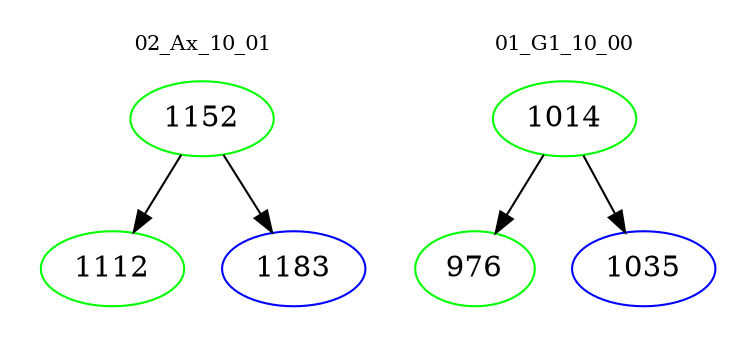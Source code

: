 digraph{
subgraph cluster_0 {
color = white
label = "02_Ax_10_01";
fontsize=10;
T0_1152 [label="1152", color="green"]
T0_1152 -> T0_1112 [color="black"]
T0_1112 [label="1112", color="green"]
T0_1152 -> T0_1183 [color="black"]
T0_1183 [label="1183", color="blue"]
}
subgraph cluster_1 {
color = white
label = "01_G1_10_00";
fontsize=10;
T1_1014 [label="1014", color="green"]
T1_1014 -> T1_976 [color="black"]
T1_976 [label="976", color="green"]
T1_1014 -> T1_1035 [color="black"]
T1_1035 [label="1035", color="blue"]
}
}

